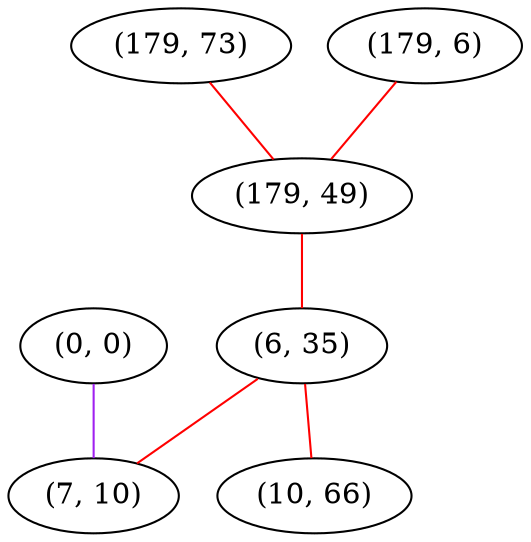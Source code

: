 graph "" {
"(179, 73)";
"(179, 6)";
"(179, 49)";
"(6, 35)";
"(0, 0)";
"(7, 10)";
"(10, 66)";
"(179, 73)" -- "(179, 49)"  [color=red, key=0, weight=1];
"(179, 6)" -- "(179, 49)"  [color=red, key=0, weight=1];
"(179, 49)" -- "(6, 35)"  [color=red, key=0, weight=1];
"(6, 35)" -- "(7, 10)"  [color=red, key=0, weight=1];
"(6, 35)" -- "(10, 66)"  [color=red, key=0, weight=1];
"(0, 0)" -- "(7, 10)"  [color=purple, key=0, weight=4];
}
